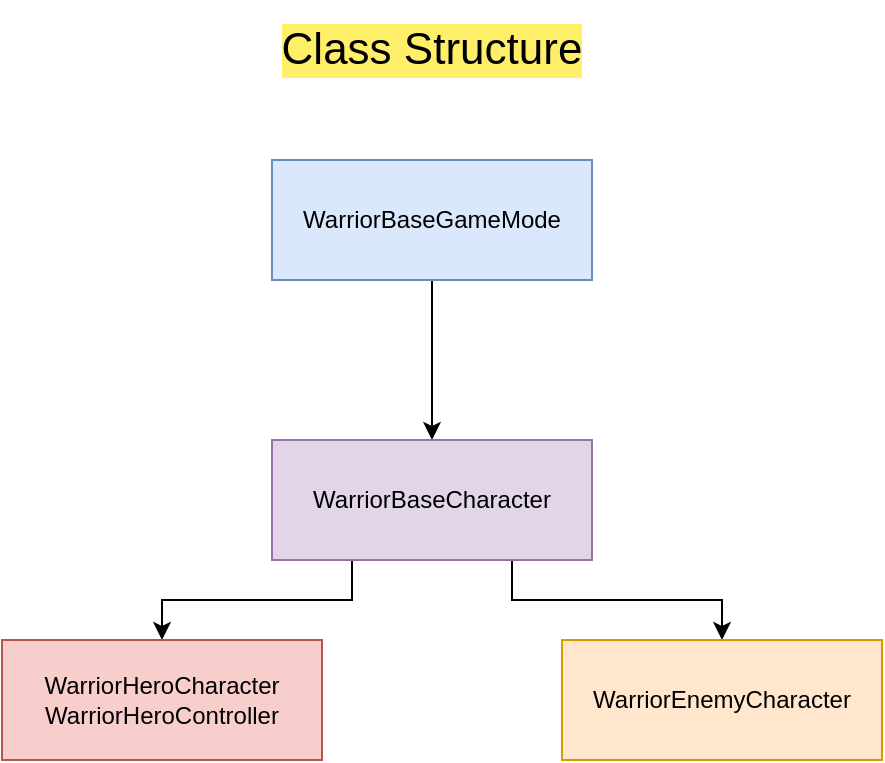 <mxfile version="26.0.9">
  <diagram name="Page-1" id="BibFaqEnvL-dt5Uj5EnM">
    <mxGraphModel dx="2074" dy="1196" grid="1" gridSize="10" guides="1" tooltips="1" connect="1" arrows="1" fold="1" page="1" pageScale="1" pageWidth="850" pageHeight="1100" math="0" shadow="0">
      <root>
        <mxCell id="0" />
        <mxCell id="1" parent="0" />
        <mxCell id="M8k90fs4gGdWwId0iWEh-1" value="Class Structure" style="text;html=1;align=center;verticalAlign=middle;whiteSpace=wrap;rounded=0;fontSize=22;labelBackgroundColor=#FFEF68;" vertex="1" parent="1">
          <mxGeometry x="230" y="40" width="290" height="50" as="geometry" />
        </mxCell>
        <mxCell id="M8k90fs4gGdWwId0iWEh-6" style="edgeStyle=orthogonalEdgeStyle;rounded=0;orthogonalLoop=1;jettySize=auto;html=1;entryX=0.5;entryY=0;entryDx=0;entryDy=0;" edge="1" parent="1" source="M8k90fs4gGdWwId0iWEh-2" target="M8k90fs4gGdWwId0iWEh-3">
          <mxGeometry relative="1" as="geometry" />
        </mxCell>
        <mxCell id="M8k90fs4gGdWwId0iWEh-2" value="WarriorBaseGameMode" style="rounded=0;whiteSpace=wrap;html=1;labelBackgroundColor=none;labelBorderColor=none;fillColor=#dae8fc;strokeColor=#6c8ebf;" vertex="1" parent="1">
          <mxGeometry x="295" y="120" width="160" height="60" as="geometry" />
        </mxCell>
        <mxCell id="M8k90fs4gGdWwId0iWEh-7" style="edgeStyle=orthogonalEdgeStyle;rounded=0;orthogonalLoop=1;jettySize=auto;html=1;exitX=0.75;exitY=1;exitDx=0;exitDy=0;entryX=0.5;entryY=0;entryDx=0;entryDy=0;" edge="1" parent="1" source="M8k90fs4gGdWwId0iWEh-3" target="M8k90fs4gGdWwId0iWEh-5">
          <mxGeometry relative="1" as="geometry">
            <mxPoint x="530" y="420" as="targetPoint" />
          </mxGeometry>
        </mxCell>
        <mxCell id="M8k90fs4gGdWwId0iWEh-8" style="edgeStyle=orthogonalEdgeStyle;rounded=0;orthogonalLoop=1;jettySize=auto;html=1;exitX=0.25;exitY=1;exitDx=0;exitDy=0;entryX=0.5;entryY=0;entryDx=0;entryDy=0;" edge="1" parent="1" source="M8k90fs4gGdWwId0iWEh-3" target="M8k90fs4gGdWwId0iWEh-4">
          <mxGeometry relative="1" as="geometry" />
        </mxCell>
        <mxCell id="M8k90fs4gGdWwId0iWEh-3" value="WarriorBaseCharacter" style="rounded=0;whiteSpace=wrap;html=1;fillColor=#e1d5e7;strokeColor=#9673a6;" vertex="1" parent="1">
          <mxGeometry x="295" y="260" width="160" height="60" as="geometry" />
        </mxCell>
        <mxCell id="M8k90fs4gGdWwId0iWEh-4" value="WarriorHeroCharacter&lt;div&gt;WarriorHeroController&lt;/div&gt;" style="rounded=0;whiteSpace=wrap;html=1;fillColor=#f8cecc;strokeColor=#b85450;" vertex="1" parent="1">
          <mxGeometry x="160" y="360" width="160" height="60" as="geometry" />
        </mxCell>
        <mxCell id="M8k90fs4gGdWwId0iWEh-5" value="WarriorEnemyCharacter" style="rounded=0;whiteSpace=wrap;html=1;fillColor=#ffe6cc;strokeColor=#d79b00;" vertex="1" parent="1">
          <mxGeometry x="440" y="360" width="160" height="60" as="geometry" />
        </mxCell>
      </root>
    </mxGraphModel>
  </diagram>
</mxfile>
